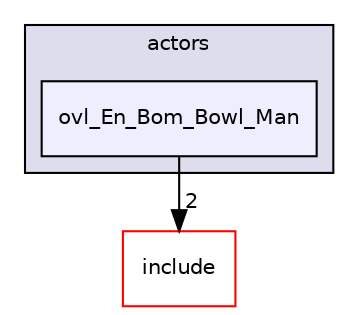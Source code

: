 digraph "src/overlays/actors/ovl_En_Bom_Bowl_Man" {
  compound=true
  node [ fontsize="10", fontname="Helvetica"];
  edge [ labelfontsize="10", labelfontname="Helvetica"];
  subgraph clusterdir_e93473484be31ce7bcb356bd643a22f8 {
    graph [ bgcolor="#ddddee", pencolor="black", label="actors" fontname="Helvetica", fontsize="10", URL="dir_e93473484be31ce7bcb356bd643a22f8.html"]
  dir_4a2541f1e14546c41ab3bde95ee75c5e [shape=box, label="ovl_En_Bom_Bowl_Man", style="filled", fillcolor="#eeeeff", pencolor="black", URL="dir_4a2541f1e14546c41ab3bde95ee75c5e.html"];
  }
  dir_d44c64559bbebec7f509842c48db8b23 [shape=box label="include" fillcolor="white" style="filled" color="red" URL="dir_d44c64559bbebec7f509842c48db8b23.html"];
  dir_4a2541f1e14546c41ab3bde95ee75c5e->dir_d44c64559bbebec7f509842c48db8b23 [headlabel="2", labeldistance=1.5 headhref="dir_000192_000000.html"];
}
